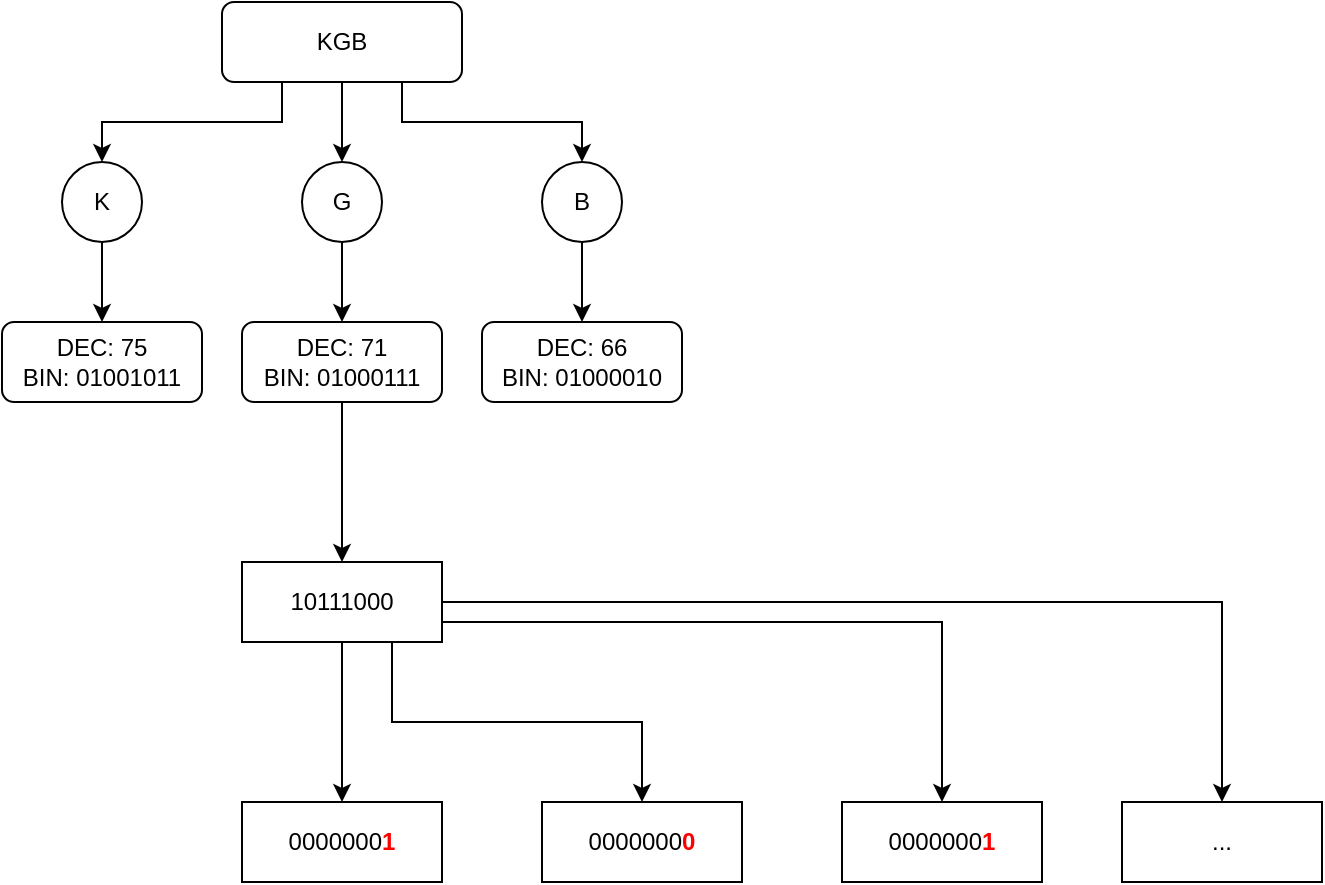 <mxfile version="13.9.8" type="device"><diagram id="zHD9G4PUojGwCATPJT9y" name="Page-1"><mxGraphModel dx="1014" dy="567" grid="1" gridSize="10" guides="1" tooltips="1" connect="1" arrows="1" fold="1" page="1" pageScale="1" pageWidth="827" pageHeight="1169" math="0" shadow="0"><root><mxCell id="0"/><mxCell id="1" parent="0"/><mxCell id="viAEr004_0cJBpzPvMw_-9" style="edgeStyle=orthogonalEdgeStyle;rounded=0;orthogonalLoop=1;jettySize=auto;html=1;exitX=0.25;exitY=1;exitDx=0;exitDy=0;entryX=0.5;entryY=0;entryDx=0;entryDy=0;" edge="1" parent="1" source="viAEr004_0cJBpzPvMw_-1" target="viAEr004_0cJBpzPvMw_-2"><mxGeometry relative="1" as="geometry"/></mxCell><mxCell id="viAEr004_0cJBpzPvMw_-10" style="edgeStyle=orthogonalEdgeStyle;rounded=0;orthogonalLoop=1;jettySize=auto;html=1;exitX=0.5;exitY=1;exitDx=0;exitDy=0;entryX=0.5;entryY=0;entryDx=0;entryDy=0;" edge="1" parent="1" source="viAEr004_0cJBpzPvMw_-1" target="viAEr004_0cJBpzPvMw_-4"><mxGeometry relative="1" as="geometry"/></mxCell><mxCell id="viAEr004_0cJBpzPvMw_-11" style="edgeStyle=orthogonalEdgeStyle;rounded=0;orthogonalLoop=1;jettySize=auto;html=1;exitX=0.75;exitY=1;exitDx=0;exitDy=0;entryX=0.5;entryY=0;entryDx=0;entryDy=0;" edge="1" parent="1" source="viAEr004_0cJBpzPvMw_-1" target="viAEr004_0cJBpzPvMw_-3"><mxGeometry relative="1" as="geometry"/></mxCell><mxCell id="viAEr004_0cJBpzPvMw_-1" value="KGB" style="rounded=1;whiteSpace=wrap;html=1;" vertex="1" parent="1"><mxGeometry x="140" y="40" width="120" height="40" as="geometry"/></mxCell><mxCell id="viAEr004_0cJBpzPvMw_-12" style="edgeStyle=orthogonalEdgeStyle;rounded=0;orthogonalLoop=1;jettySize=auto;html=1;exitX=0.5;exitY=1;exitDx=0;exitDy=0;entryX=0.5;entryY=0;entryDx=0;entryDy=0;" edge="1" parent="1" source="viAEr004_0cJBpzPvMw_-2" target="viAEr004_0cJBpzPvMw_-5"><mxGeometry relative="1" as="geometry"/></mxCell><mxCell id="viAEr004_0cJBpzPvMw_-2" value="K" style="ellipse;whiteSpace=wrap;html=1;aspect=fixed;" vertex="1" parent="1"><mxGeometry x="60" y="120" width="40" height="40" as="geometry"/></mxCell><mxCell id="viAEr004_0cJBpzPvMw_-14" style="edgeStyle=orthogonalEdgeStyle;rounded=0;orthogonalLoop=1;jettySize=auto;html=1;exitX=0.5;exitY=1;exitDx=0;exitDy=0;" edge="1" parent="1" source="viAEr004_0cJBpzPvMw_-3" target="viAEr004_0cJBpzPvMw_-6"><mxGeometry relative="1" as="geometry"/></mxCell><mxCell id="viAEr004_0cJBpzPvMw_-3" value="B" style="ellipse;whiteSpace=wrap;html=1;aspect=fixed;" vertex="1" parent="1"><mxGeometry x="300" y="120" width="40" height="40" as="geometry"/></mxCell><mxCell id="viAEr004_0cJBpzPvMw_-13" style="edgeStyle=orthogonalEdgeStyle;rounded=0;orthogonalLoop=1;jettySize=auto;html=1;exitX=0.5;exitY=1;exitDx=0;exitDy=0;entryX=0.5;entryY=0;entryDx=0;entryDy=0;" edge="1" parent="1" source="viAEr004_0cJBpzPvMw_-4" target="viAEr004_0cJBpzPvMw_-7"><mxGeometry relative="1" as="geometry"/></mxCell><mxCell id="viAEr004_0cJBpzPvMw_-4" value="G" style="ellipse;whiteSpace=wrap;html=1;aspect=fixed;" vertex="1" parent="1"><mxGeometry x="180" y="120" width="40" height="40" as="geometry"/></mxCell><mxCell id="viAEr004_0cJBpzPvMw_-5" value="DEC: 75&lt;br&gt;BIN: 01001011" style="rounded=1;whiteSpace=wrap;html=1;" vertex="1" parent="1"><mxGeometry x="30" y="200" width="100" height="40" as="geometry"/></mxCell><mxCell id="viAEr004_0cJBpzPvMw_-6" value="DEC: 66&lt;br&gt;BIN: 01000010" style="rounded=1;whiteSpace=wrap;html=1;" vertex="1" parent="1"><mxGeometry x="270" y="200" width="100" height="40" as="geometry"/></mxCell><mxCell id="viAEr004_0cJBpzPvMw_-16" style="edgeStyle=orthogonalEdgeStyle;rounded=0;orthogonalLoop=1;jettySize=auto;html=1;exitX=0.5;exitY=1;exitDx=0;exitDy=0;entryX=0.5;entryY=0;entryDx=0;entryDy=0;" edge="1" parent="1" source="viAEr004_0cJBpzPvMw_-7" target="viAEr004_0cJBpzPvMw_-15"><mxGeometry relative="1" as="geometry"/></mxCell><mxCell id="viAEr004_0cJBpzPvMw_-7" value="DEC: 71&lt;br&gt;BIN: 01000111" style="rounded=1;whiteSpace=wrap;html=1;" vertex="1" parent="1"><mxGeometry x="150" y="200" width="100" height="40" as="geometry"/></mxCell><mxCell id="viAEr004_0cJBpzPvMw_-23" style="edgeStyle=orthogonalEdgeStyle;rounded=0;orthogonalLoop=1;jettySize=auto;html=1;exitX=0.5;exitY=1;exitDx=0;exitDy=0;" edge="1" parent="1" source="viAEr004_0cJBpzPvMw_-15" target="viAEr004_0cJBpzPvMw_-22"><mxGeometry relative="1" as="geometry"/></mxCell><mxCell id="viAEr004_0cJBpzPvMw_-25" style="edgeStyle=orthogonalEdgeStyle;rounded=0;orthogonalLoop=1;jettySize=auto;html=1;exitX=0.75;exitY=1;exitDx=0;exitDy=0;entryX=0.5;entryY=0;entryDx=0;entryDy=0;" edge="1" parent="1" source="viAEr004_0cJBpzPvMw_-15" target="viAEr004_0cJBpzPvMw_-20"><mxGeometry relative="1" as="geometry"/></mxCell><mxCell id="viAEr004_0cJBpzPvMw_-27" style="edgeStyle=orthogonalEdgeStyle;rounded=0;orthogonalLoop=1;jettySize=auto;html=1;exitX=1;exitY=0.75;exitDx=0;exitDy=0;entryX=0.5;entryY=0;entryDx=0;entryDy=0;" edge="1" parent="1" source="viAEr004_0cJBpzPvMw_-15" target="viAEr004_0cJBpzPvMw_-19"><mxGeometry relative="1" as="geometry"/></mxCell><mxCell id="viAEr004_0cJBpzPvMw_-28" style="edgeStyle=orthogonalEdgeStyle;rounded=0;orthogonalLoop=1;jettySize=auto;html=1;exitX=1;exitY=0.5;exitDx=0;exitDy=0;entryX=0.5;entryY=0;entryDx=0;entryDy=0;" edge="1" parent="1" source="viAEr004_0cJBpzPvMw_-15" target="viAEr004_0cJBpzPvMw_-21"><mxGeometry relative="1" as="geometry"/></mxCell><mxCell id="viAEr004_0cJBpzPvMw_-15" value="10111000" style="rounded=0;whiteSpace=wrap;html=1;align=center;" vertex="1" parent="1"><mxGeometry x="150" y="320" width="100" height="40" as="geometry"/></mxCell><mxCell id="viAEr004_0cJBpzPvMw_-19" value="0000000&lt;b&gt;&lt;font color=&quot;#ff0000&quot;&gt;1&lt;/font&gt;&lt;/b&gt;" style="rounded=0;whiteSpace=wrap;html=1;align=center;" vertex="1" parent="1"><mxGeometry x="450" y="440" width="100" height="40" as="geometry"/></mxCell><mxCell id="viAEr004_0cJBpzPvMw_-20" value="0000000&lt;b&gt;&lt;font color=&quot;#ff0000&quot;&gt;0&lt;/font&gt;&lt;/b&gt;" style="rounded=0;whiteSpace=wrap;html=1;align=center;" vertex="1" parent="1"><mxGeometry x="300" y="440" width="100" height="40" as="geometry"/></mxCell><mxCell id="viAEr004_0cJBpzPvMw_-21" value="..." style="rounded=0;whiteSpace=wrap;html=1;align=center;" vertex="1" parent="1"><mxGeometry x="590" y="440" width="100" height="40" as="geometry"/></mxCell><mxCell id="viAEr004_0cJBpzPvMw_-22" value="0000000&lt;b&gt;&lt;font color=&quot;#ff0000&quot;&gt;1&lt;/font&gt;&lt;/b&gt;" style="rounded=0;whiteSpace=wrap;html=1;align=center;" vertex="1" parent="1"><mxGeometry x="150" y="440" width="100" height="40" as="geometry"/></mxCell></root></mxGraphModel></diagram></mxfile>